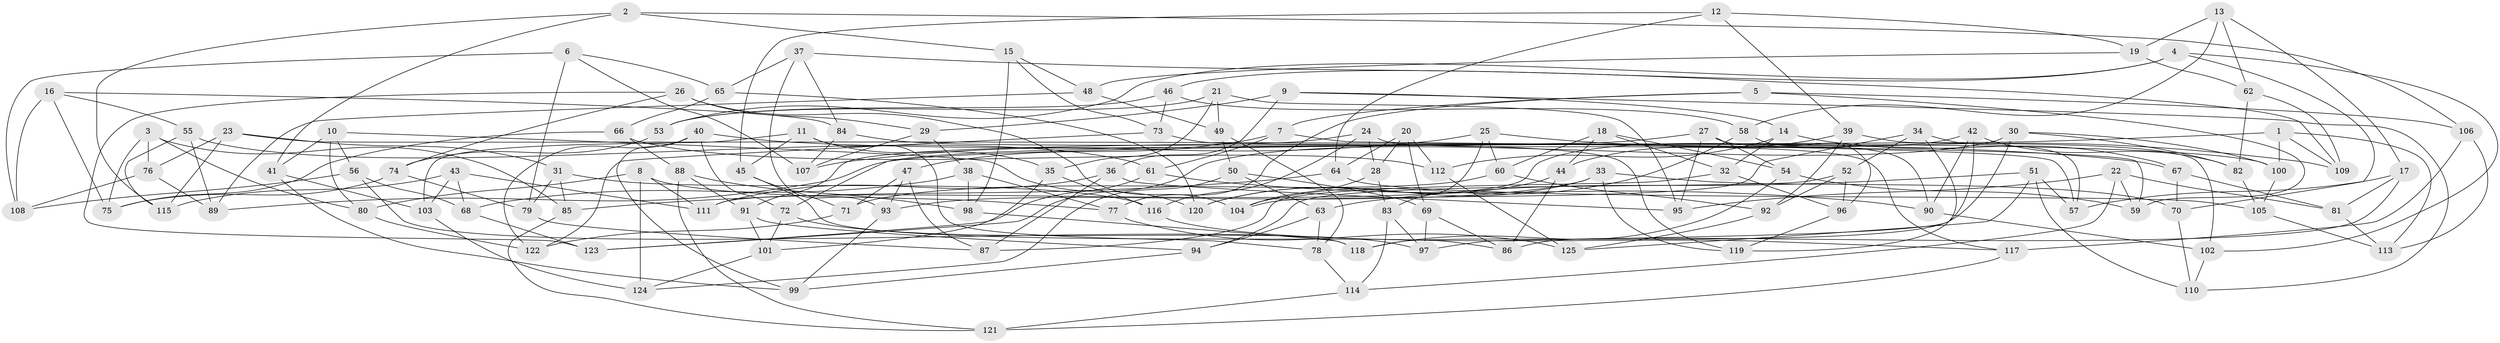 // Generated by graph-tools (version 1.1) at 2025/02/03/09/25 03:02:57]
// undirected, 125 vertices, 250 edges
graph export_dot {
graph [start="1"]
  node [color=gray90,style=filled];
  1;
  2;
  3;
  4;
  5;
  6;
  7;
  8;
  9;
  10;
  11;
  12;
  13;
  14;
  15;
  16;
  17;
  18;
  19;
  20;
  21;
  22;
  23;
  24;
  25;
  26;
  27;
  28;
  29;
  30;
  31;
  32;
  33;
  34;
  35;
  36;
  37;
  38;
  39;
  40;
  41;
  42;
  43;
  44;
  45;
  46;
  47;
  48;
  49;
  50;
  51;
  52;
  53;
  54;
  55;
  56;
  57;
  58;
  59;
  60;
  61;
  62;
  63;
  64;
  65;
  66;
  67;
  68;
  69;
  70;
  71;
  72;
  73;
  74;
  75;
  76;
  77;
  78;
  79;
  80;
  81;
  82;
  83;
  84;
  85;
  86;
  87;
  88;
  89;
  90;
  91;
  92;
  93;
  94;
  95;
  96;
  97;
  98;
  99;
  100;
  101;
  102;
  103;
  104;
  105;
  106;
  107;
  108;
  109;
  110;
  111;
  112;
  113;
  114;
  115;
  116;
  117;
  118;
  119;
  120;
  121;
  122;
  123;
  124;
  125;
  1 -- 100;
  1 -- 113;
  1 -- 89;
  1 -- 109;
  2 -- 106;
  2 -- 41;
  2 -- 115;
  2 -- 15;
  3 -- 75;
  3 -- 76;
  3 -- 85;
  3 -- 80;
  4 -- 53;
  4 -- 102;
  4 -- 46;
  4 -- 70;
  5 -- 59;
  5 -- 7;
  5 -- 77;
  5 -- 106;
  6 -- 65;
  6 -- 107;
  6 -- 79;
  6 -- 108;
  7 -- 61;
  7 -- 59;
  7 -- 47;
  8 -- 77;
  8 -- 111;
  8 -- 124;
  8 -- 80;
  9 -- 29;
  9 -- 14;
  9 -- 36;
  9 -- 110;
  10 -- 56;
  10 -- 120;
  10 -- 80;
  10 -- 41;
  11 -- 45;
  11 -- 78;
  11 -- 103;
  11 -- 35;
  12 -- 64;
  12 -- 45;
  12 -- 19;
  12 -- 39;
  13 -- 58;
  13 -- 62;
  13 -- 17;
  13 -- 19;
  14 -- 112;
  14 -- 67;
  14 -- 32;
  15 -- 73;
  15 -- 98;
  15 -- 48;
  16 -- 75;
  16 -- 84;
  16 -- 55;
  16 -- 108;
  17 -- 57;
  17 -- 86;
  17 -- 81;
  18 -- 32;
  18 -- 60;
  18 -- 54;
  18 -- 44;
  19 -- 48;
  19 -- 62;
  20 -- 112;
  20 -- 69;
  20 -- 28;
  20 -- 64;
  21 -- 95;
  21 -- 49;
  21 -- 53;
  21 -- 35;
  22 -- 59;
  22 -- 95;
  22 -- 81;
  22 -- 114;
  23 -- 31;
  23 -- 76;
  23 -- 115;
  23 -- 57;
  24 -- 116;
  24 -- 117;
  24 -- 28;
  24 -- 91;
  25 -- 107;
  25 -- 60;
  25 -- 83;
  25 -- 109;
  26 -- 123;
  26 -- 29;
  26 -- 104;
  26 -- 74;
  27 -- 72;
  27 -- 95;
  27 -- 90;
  27 -- 54;
  28 -- 104;
  28 -- 83;
  29 -- 38;
  29 -- 107;
  30 -- 118;
  30 -- 82;
  30 -- 123;
  30 -- 100;
  31 -- 116;
  31 -- 79;
  31 -- 85;
  32 -- 87;
  32 -- 96;
  33 -- 120;
  33 -- 119;
  33 -- 93;
  33 -- 70;
  34 -- 57;
  34 -- 104;
  34 -- 119;
  34 -- 52;
  35 -- 101;
  35 -- 116;
  36 -- 111;
  36 -- 87;
  36 -- 95;
  37 -- 109;
  37 -- 93;
  37 -- 84;
  37 -- 65;
  38 -- 68;
  38 -- 77;
  38 -- 98;
  39 -- 92;
  39 -- 102;
  39 -- 44;
  40 -- 99;
  40 -- 72;
  40 -- 122;
  40 -- 67;
  41 -- 99;
  41 -- 103;
  42 -- 111;
  42 -- 90;
  42 -- 82;
  42 -- 97;
  43 -- 115;
  43 -- 103;
  43 -- 111;
  43 -- 68;
  44 -- 120;
  44 -- 86;
  45 -- 86;
  45 -- 71;
  46 -- 53;
  46 -- 73;
  46 -- 58;
  47 -- 87;
  47 -- 93;
  47 -- 71;
  48 -- 89;
  48 -- 49;
  49 -- 78;
  49 -- 50;
  50 -- 63;
  50 -- 69;
  50 -- 124;
  51 -- 57;
  51 -- 63;
  51 -- 125;
  51 -- 110;
  52 -- 94;
  52 -- 92;
  52 -- 96;
  53 -- 74;
  54 -- 59;
  54 -- 118;
  55 -- 61;
  55 -- 89;
  55 -- 115;
  56 -- 118;
  56 -- 68;
  56 -- 108;
  58 -- 104;
  58 -- 96;
  60 -- 71;
  60 -- 92;
  61 -- 123;
  61 -- 90;
  62 -- 82;
  62 -- 109;
  63 -- 94;
  63 -- 78;
  64 -- 85;
  64 -- 105;
  65 -- 66;
  65 -- 120;
  66 -- 88;
  66 -- 75;
  66 -- 112;
  67 -- 70;
  67 -- 81;
  68 -- 123;
  69 -- 86;
  69 -- 97;
  70 -- 110;
  71 -- 122;
  72 -- 97;
  72 -- 101;
  73 -- 119;
  73 -- 122;
  74 -- 79;
  74 -- 75;
  76 -- 108;
  76 -- 89;
  77 -- 125;
  78 -- 114;
  79 -- 87;
  80 -- 122;
  81 -- 113;
  82 -- 105;
  83 -- 97;
  83 -- 114;
  84 -- 100;
  84 -- 107;
  85 -- 121;
  88 -- 91;
  88 -- 121;
  88 -- 98;
  90 -- 102;
  91 -- 101;
  91 -- 94;
  92 -- 125;
  93 -- 99;
  94 -- 99;
  96 -- 119;
  98 -- 118;
  100 -- 105;
  101 -- 124;
  102 -- 110;
  103 -- 124;
  105 -- 113;
  106 -- 117;
  106 -- 113;
  112 -- 125;
  114 -- 121;
  116 -- 117;
  117 -- 121;
}
